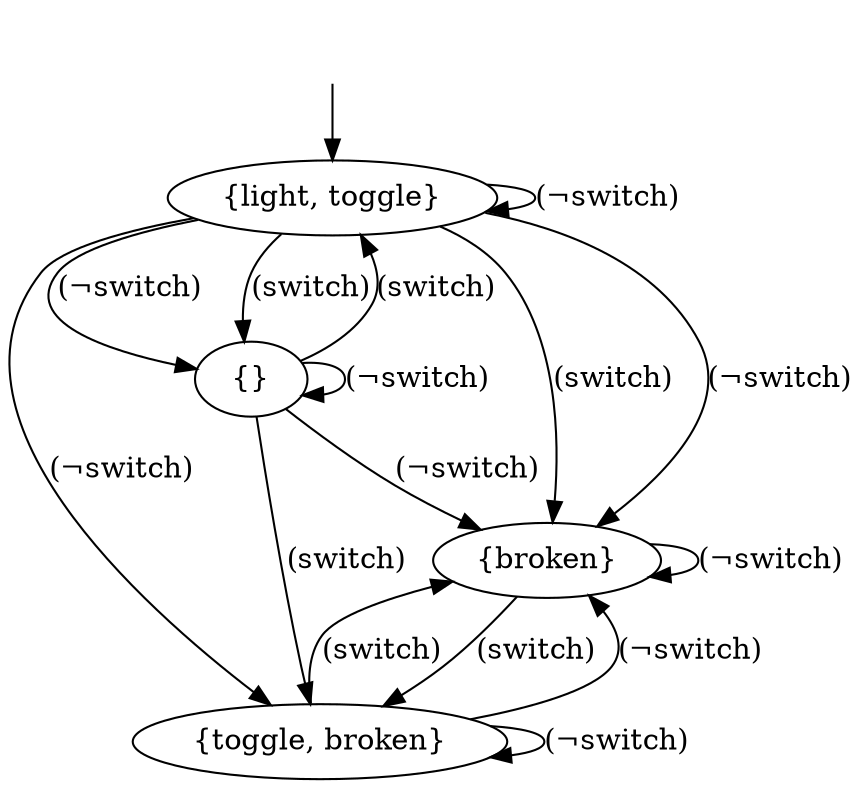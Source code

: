 digraph graphname {
        _init [style="invis"];
        _init -> s0[label=""];
        s0[label="{light, toggle}"];
        s1[label="{}"];
        s3[label="{toggle, broken}"];
        s4[label="{broken}"];
        s0 -> s0 [label="(¬switch)"];
        s0 -> s1 [label="(¬switch)"];
        s0 -> s3 [label="(¬switch)"];
        s0 -> s4 [label="(¬switch)"];
        s0 -> s1 [label="(switch)"];
        s0 -> s4 [label="(switch)"];
        s1 -> s4 [label="(¬switch)"];
        s1 -> s1 [label="(¬switch)"];
        s1 -> s0 [label="(switch)"];
        s1 -> s3 [label="(switch)"];
        s3 -> s3 [label="(¬switch)"];
        s3 -> s4 [label="(¬switch)"];
        s3 -> s4 [label="(switch)"];
        s4 -> s4 [label="(¬switch)"];
        s4 -> s3 [label="(switch)"];
}
